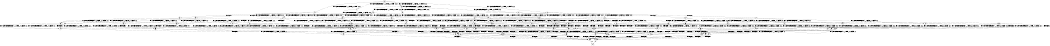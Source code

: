 digraph BCG {
size = "7, 10.5";
center = TRUE;
node [shape = circle];
0 [peripheries = 2];
0 -> 1 [label = "EX !0 !ATOMIC_EXCH_BRANCH (1, +1, TRUE, +0, 2, TRUE) !:0:1:2:"];
0 -> 2 [label = "EX !1 !ATOMIC_EXCH_BRANCH (1, +1, TRUE, +0, 2, TRUE) !:0:1:2:"];
0 -> 3 [label = "EX !2 !ATOMIC_EXCH_BRANCH (1, +0, FALSE, +0, 1, TRUE) !:0:1:2:"];
0 -> 4 [label = "EX !0 !ATOMIC_EXCH_BRANCH (1, +1, TRUE, +0, 2, TRUE) !:0:1:2:"];
1 -> 5 [label = "EX !2 !ATOMIC_EXCH_BRANCH (1, +0, FALSE, +0, 1, FALSE) !:0:1:2:"];
2 -> 6 [label = "EX !0 !ATOMIC_EXCH_BRANCH (1, +1, TRUE, +0, 2, FALSE) !:0:1:2:"];
2 -> 7 [label = "TERMINATE !1"];
2 -> 8 [label = "EX !2 !ATOMIC_EXCH_BRANCH (1, +0, FALSE, +0, 1, FALSE) !:0:1:2:"];
2 -> 9 [label = "EX !0 !ATOMIC_EXCH_BRANCH (1, +1, TRUE, +0, 2, FALSE) !:0:1:2:"];
3 -> 10 [label = "EX !0 !ATOMIC_EXCH_BRANCH (1, +1, TRUE, +0, 2, TRUE) !:0:1:2:"];
3 -> 11 [label = "EX !1 !ATOMIC_EXCH_BRANCH (1, +1, TRUE, +0, 2, TRUE) !:0:1:2:"];
3 -> 12 [label = "EX !0 !ATOMIC_EXCH_BRANCH (1, +1, TRUE, +0, 2, TRUE) !:0:1:2:"];
3 -> 3 [label = "EX !2 !ATOMIC_EXCH_BRANCH (1, +0, FALSE, +0, 1, TRUE) !:0:1:2:"];
4 -> 5 [label = "EX !2 !ATOMIC_EXCH_BRANCH (1, +0, FALSE, +0, 1, FALSE) !:0:1:2:"];
4 -> 13 [label = "TERMINATE !0"];
4 -> 9 [label = "EX !1 !ATOMIC_EXCH_BRANCH (1, +1, TRUE, +0, 2, FALSE) !:0:1:2:"];
4 -> 14 [label = "EX !2 !ATOMIC_EXCH_BRANCH (1, +0, FALSE, +0, 1, FALSE) !:0:1:2:"];
5 -> 15 [label = "EX !1 !ATOMIC_EXCH_BRANCH (1, +1, TRUE, +0, 2, FALSE) !:0:1:2:"];
6 -> 16 [label = "EX !2 !ATOMIC_EXCH_BRANCH (1, +0, FALSE, +0, 1, FALSE) !:0:1:2:"];
7 -> 17 [label = "EX !0 !ATOMIC_EXCH_BRANCH (1, +1, TRUE, +0, 2, FALSE) !:0:2:"];
7 -> 18 [label = "EX !2 !ATOMIC_EXCH_BRANCH (1, +0, FALSE, +0, 1, FALSE) !:0:2:"];
7 -> 19 [label = "EX !0 !ATOMIC_EXCH_BRANCH (1, +1, TRUE, +0, 2, FALSE) !:0:2:"];
8 -> 15 [label = "EX !0 !ATOMIC_EXCH_BRANCH (1, +1, TRUE, +0, 2, FALSE) !:0:1:2:"];
8 -> 20 [label = "TERMINATE !1"];
8 -> 21 [label = "TERMINATE !2"];
8 -> 22 [label = "EX !0 !ATOMIC_EXCH_BRANCH (1, +1, TRUE, +0, 2, FALSE) !:0:1:2:"];
9 -> 16 [label = "EX !2 !ATOMIC_EXCH_BRANCH (1, +0, FALSE, +0, 1, FALSE) !:0:1:2:"];
9 -> 23 [label = "TERMINATE !1"];
9 -> 24 [label = "TERMINATE !0"];
9 -> 25 [label = "EX !2 !ATOMIC_EXCH_BRANCH (1, +0, FALSE, +0, 1, FALSE) !:0:1:2:"];
10 -> 5 [label = "EX !2 !ATOMIC_EXCH_BRANCH (1, +0, FALSE, +0, 1, FALSE) !:0:1:2:"];
11 -> 26 [label = "EX !2 !ATOMIC_EXCH_BRANCH (1, +0, FALSE, +0, 1, FALSE) !:0:1:2:"];
11 -> 27 [label = "TERMINATE !1"];
11 -> 28 [label = "EX !0 !ATOMIC_EXCH_BRANCH (1, +1, TRUE, +0, 2, FALSE) !:0:1:2:"];
11 -> 8 [label = "EX !2 !ATOMIC_EXCH_BRANCH (1, +0, FALSE, +0, 1, FALSE) !:0:1:2:"];
12 -> 5 [label = "EX !2 !ATOMIC_EXCH_BRANCH (1, +0, FALSE, +0, 1, FALSE) !:0:1:2:"];
12 -> 29 [label = "TERMINATE !0"];
12 -> 28 [label = "EX !1 !ATOMIC_EXCH_BRANCH (1, +1, TRUE, +0, 2, FALSE) !:0:1:2:"];
12 -> 14 [label = "EX !2 !ATOMIC_EXCH_BRANCH (1, +0, FALSE, +0, 1, FALSE) !:0:1:2:"];
13 -> 30 [label = "EX !2 !ATOMIC_EXCH_BRANCH (1, +0, FALSE, +0, 1, FALSE) !:1:2:"];
13 -> 31 [label = "EX !1 !ATOMIC_EXCH_BRANCH (1, +1, TRUE, +0, 2, FALSE) !:1:2:"];
13 -> 32 [label = "EX !2 !ATOMIC_EXCH_BRANCH (1, +0, FALSE, +0, 1, FALSE) !:1:2:"];
14 -> 15 [label = "EX !1 !ATOMIC_EXCH_BRANCH (1, +1, TRUE, +0, 2, FALSE) !:0:1:2:"];
14 -> 33 [label = "TERMINATE !2"];
14 -> 34 [label = "TERMINATE !0"];
14 -> 22 [label = "EX !1 !ATOMIC_EXCH_BRANCH (1, +1, TRUE, +0, 2, FALSE) !:0:1:2:"];
15 -> 35 [label = "TERMINATE !0"];
16 -> 35 [label = "TERMINATE !0"];
17 -> 36 [label = "EX !2 !ATOMIC_EXCH_BRANCH (1, +0, FALSE, +0, 1, FALSE) !:0:2:"];
18 -> 37 [label = "EX !0 !ATOMIC_EXCH_BRANCH (1, +1, TRUE, +0, 2, FALSE) !:0:2:"];
18 -> 38 [label = "TERMINATE !2"];
18 -> 39 [label = "EX !0 !ATOMIC_EXCH_BRANCH (1, +1, TRUE, +0, 2, FALSE) !:0:2:"];
19 -> 36 [label = "EX !2 !ATOMIC_EXCH_BRANCH (1, +0, FALSE, +0, 1, FALSE) !:0:2:"];
19 -> 40 [label = "TERMINATE !0"];
19 -> 41 [label = "EX !2 !ATOMIC_EXCH_BRANCH (1, +0, FALSE, +0, 1, FALSE) !:0:2:"];
20 -> 37 [label = "EX !0 !ATOMIC_EXCH_BRANCH (1, +1, TRUE, +0, 2, FALSE) !:0:2:"];
20 -> 38 [label = "TERMINATE !2"];
20 -> 39 [label = "EX !0 !ATOMIC_EXCH_BRANCH (1, +1, TRUE, +0, 2, FALSE) !:0:2:"];
21 -> 42 [label = "EX !0 !ATOMIC_EXCH_BRANCH (1, +1, TRUE, +0, 2, FALSE) !:0:1:"];
21 -> 38 [label = "TERMINATE !1"];
21 -> 43 [label = "EX !0 !ATOMIC_EXCH_BRANCH (1, +1, TRUE, +0, 2, FALSE) !:0:1:"];
22 -> 35 [label = "TERMINATE !0"];
22 -> 44 [label = "TERMINATE !1"];
22 -> 45 [label = "TERMINATE !2"];
22 -> 46 [label = "TERMINATE !0"];
23 -> 36 [label = "EX !2 !ATOMIC_EXCH_BRANCH (1, +0, FALSE, +0, 1, FALSE) !:0:2:"];
23 -> 40 [label = "TERMINATE !0"];
23 -> 41 [label = "EX !2 !ATOMIC_EXCH_BRANCH (1, +0, FALSE, +0, 1, FALSE) !:0:2:"];
24 -> 47 [label = "EX !2 !ATOMIC_EXCH_BRANCH (1, +0, FALSE, +0, 1, FALSE) !:1:2:"];
24 -> 40 [label = "TERMINATE !1"];
24 -> 48 [label = "EX !2 !ATOMIC_EXCH_BRANCH (1, +0, FALSE, +0, 1, FALSE) !:1:2:"];
25 -> 35 [label = "TERMINATE !0"];
25 -> 44 [label = "TERMINATE !1"];
25 -> 45 [label = "TERMINATE !2"];
25 -> 46 [label = "TERMINATE !0"];
26 -> 15 [label = "EX !0 !ATOMIC_EXCH_BRANCH (1, +1, TRUE, +0, 2, FALSE) !:0:1:2:"];
27 -> 49 [label = "EX !2 !ATOMIC_EXCH_BRANCH (1, +0, FALSE, +0, 1, FALSE) !:0:2:"];
27 -> 50 [label = "EX !0 !ATOMIC_EXCH_BRANCH (1, +1, TRUE, +0, 2, FALSE) !:0:2:"];
27 -> 18 [label = "EX !2 !ATOMIC_EXCH_BRANCH (1, +0, FALSE, +0, 1, FALSE) !:0:2:"];
28 -> 16 [label = "EX !2 !ATOMIC_EXCH_BRANCH (1, +0, FALSE, +0, 1, FALSE) !:0:1:2:"];
28 -> 51 [label = "TERMINATE !1"];
28 -> 52 [label = "TERMINATE !0"];
28 -> 25 [label = "EX !2 !ATOMIC_EXCH_BRANCH (1, +0, FALSE, +0, 1, FALSE) !:0:1:2:"];
29 -> 30 [label = "EX !2 !ATOMIC_EXCH_BRANCH (1, +0, FALSE, +0, 1, FALSE) !:1:2:"];
29 -> 53 [label = "EX !1 !ATOMIC_EXCH_BRANCH (1, +1, TRUE, +0, 2, FALSE) !:1:2:"];
29 -> 32 [label = "EX !2 !ATOMIC_EXCH_BRANCH (1, +0, FALSE, +0, 1, FALSE) !:1:2:"];
30 -> 54 [label = "EX !1 !ATOMIC_EXCH_BRANCH (1, +1, TRUE, +0, 2, FALSE) !:1:2:"];
31 -> 47 [label = "EX !2 !ATOMIC_EXCH_BRANCH (1, +0, FALSE, +0, 1, FALSE) !:1:2:"];
31 -> 40 [label = "TERMINATE !1"];
31 -> 48 [label = "EX !2 !ATOMIC_EXCH_BRANCH (1, +0, FALSE, +0, 1, FALSE) !:1:2:"];
32 -> 54 [label = "EX !1 !ATOMIC_EXCH_BRANCH (1, +1, TRUE, +0, 2, FALSE) !:1:2:"];
32 -> 55 [label = "TERMINATE !2"];
32 -> 56 [label = "EX !1 !ATOMIC_EXCH_BRANCH (1, +1, TRUE, +0, 2, FALSE) !:1:2:"];
33 -> 42 [label = "EX !1 !ATOMIC_EXCH_BRANCH (1, +1, TRUE, +0, 2, FALSE) !:0:1:"];
33 -> 55 [label = "TERMINATE !0"];
33 -> 43 [label = "EX !1 !ATOMIC_EXCH_BRANCH (1, +1, TRUE, +0, 2, FALSE) !:0:1:"];
34 -> 54 [label = "EX !1 !ATOMIC_EXCH_BRANCH (1, +1, TRUE, +0, 2, FALSE) !:1:2:"];
34 -> 55 [label = "TERMINATE !2"];
34 -> 56 [label = "EX !1 !ATOMIC_EXCH_BRANCH (1, +1, TRUE, +0, 2, FALSE) !:1:2:"];
35 -> 57 [label = "TERMINATE !2"];
36 -> 58 [label = "TERMINATE !0"];
37 -> 58 [label = "TERMINATE !0"];
38 -> 59 [label = "EX !0 !ATOMIC_EXCH_BRANCH (1, +1, TRUE, +0, 2, FALSE) !:0:"];
38 -> 60 [label = "EX !0 !ATOMIC_EXCH_BRANCH (1, +1, TRUE, +0, 2, FALSE) !:0:"];
39 -> 58 [label = "TERMINATE !0"];
39 -> 61 [label = "TERMINATE !2"];
39 -> 62 [label = "TERMINATE !0"];
40 -> 63 [label = "EX !2 !ATOMIC_EXCH_BRANCH (1, +0, FALSE, +0, 1, FALSE) !:2:"];
40 -> 64 [label = "EX !2 !ATOMIC_EXCH_BRANCH (1, +0, FALSE, +0, 1, FALSE) !:2:"];
41 -> 58 [label = "TERMINATE !0"];
41 -> 61 [label = "TERMINATE !2"];
41 -> 62 [label = "TERMINATE !0"];
42 -> 57 [label = "TERMINATE !0"];
43 -> 57 [label = "TERMINATE !0"];
43 -> 61 [label = "TERMINATE !1"];
43 -> 65 [label = "TERMINATE !0"];
44 -> 58 [label = "TERMINATE !0"];
44 -> 61 [label = "TERMINATE !2"];
44 -> 62 [label = "TERMINATE !0"];
45 -> 57 [label = "TERMINATE !0"];
45 -> 61 [label = "TERMINATE !1"];
45 -> 65 [label = "TERMINATE !0"];
46 -> 57 [label = "TERMINATE !2"];
46 -> 62 [label = "TERMINATE !1"];
46 -> 65 [label = "TERMINATE !2"];
47 -> 57 [label = "TERMINATE !2"];
48 -> 57 [label = "TERMINATE !2"];
48 -> 62 [label = "TERMINATE !1"];
48 -> 65 [label = "TERMINATE !2"];
49 -> 37 [label = "EX !0 !ATOMIC_EXCH_BRANCH (1, +1, TRUE, +0, 2, FALSE) !:0:2:"];
50 -> 36 [label = "EX !2 !ATOMIC_EXCH_BRANCH (1, +0, FALSE, +0, 1, FALSE) !:0:2:"];
50 -> 66 [label = "TERMINATE !0"];
50 -> 41 [label = "EX !2 !ATOMIC_EXCH_BRANCH (1, +0, FALSE, +0, 1, FALSE) !:0:2:"];
51 -> 36 [label = "EX !2 !ATOMIC_EXCH_BRANCH (1, +0, FALSE, +0, 1, FALSE) !:0:2:"];
51 -> 66 [label = "TERMINATE !0"];
51 -> 41 [label = "EX !2 !ATOMIC_EXCH_BRANCH (1, +0, FALSE, +0, 1, FALSE) !:0:2:"];
52 -> 47 [label = "EX !2 !ATOMIC_EXCH_BRANCH (1, +0, FALSE, +0, 1, FALSE) !:1:2:"];
52 -> 66 [label = "TERMINATE !1"];
52 -> 48 [label = "EX !2 !ATOMIC_EXCH_BRANCH (1, +0, FALSE, +0, 1, FALSE) !:1:2:"];
53 -> 47 [label = "EX !2 !ATOMIC_EXCH_BRANCH (1, +0, FALSE, +0, 1, FALSE) !:1:2:"];
53 -> 66 [label = "TERMINATE !1"];
53 -> 48 [label = "EX !2 !ATOMIC_EXCH_BRANCH (1, +0, FALSE, +0, 1, FALSE) !:1:2:"];
54 -> 57 [label = "TERMINATE !2"];
55 -> 67 [label = "EX !1 !ATOMIC_EXCH_BRANCH (1, +1, TRUE, +0, 2, FALSE) !:1:"];
55 -> 68 [label = "EX !1 !ATOMIC_EXCH_BRANCH (1, +1, TRUE, +0, 2, FALSE) !:1:"];
56 -> 57 [label = "TERMINATE !2"];
56 -> 62 [label = "TERMINATE !1"];
56 -> 65 [label = "TERMINATE !2"];
57 -> 69 [label = "TERMINATE !1"];
58 -> 69 [label = "TERMINATE !2"];
59 -> 69 [label = "TERMINATE !0"];
60 -> 69 [label = "TERMINATE !0"];
60 -> 70 [label = "TERMINATE !0"];
61 -> 69 [label = "TERMINATE !0"];
61 -> 70 [label = "TERMINATE !0"];
62 -> 69 [label = "TERMINATE !2"];
62 -> 70 [label = "TERMINATE !2"];
63 -> 69 [label = "TERMINATE !2"];
64 -> 69 [label = "TERMINATE !2"];
64 -> 70 [label = "TERMINATE !2"];
65 -> 69 [label = "TERMINATE !1"];
65 -> 70 [label = "TERMINATE !1"];
66 -> 63 [label = "EX !2 !ATOMIC_EXCH_BRANCH (1, +0, FALSE, +0, 1, FALSE) !:2:"];
66 -> 64 [label = "EX !2 !ATOMIC_EXCH_BRANCH (1, +0, FALSE, +0, 1, FALSE) !:2:"];
67 -> 69 [label = "TERMINATE !1"];
68 -> 69 [label = "TERMINATE !1"];
68 -> 70 [label = "TERMINATE !1"];
69 -> 71 [label = "exit"];
70 -> 71 [label = "exit"];
}
